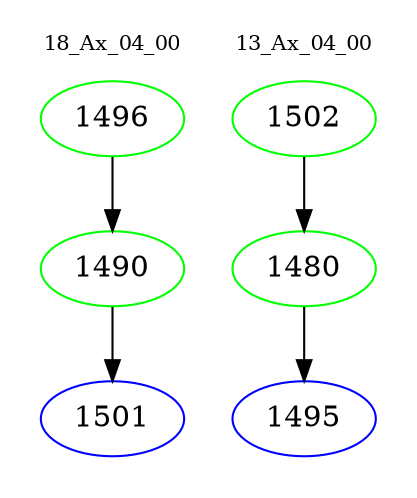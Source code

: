 digraph{
subgraph cluster_0 {
color = white
label = "18_Ax_04_00";
fontsize=10;
T0_1496 [label="1496", color="green"]
T0_1496 -> T0_1490 [color="black"]
T0_1490 [label="1490", color="green"]
T0_1490 -> T0_1501 [color="black"]
T0_1501 [label="1501", color="blue"]
}
subgraph cluster_1 {
color = white
label = "13_Ax_04_00";
fontsize=10;
T1_1502 [label="1502", color="green"]
T1_1502 -> T1_1480 [color="black"]
T1_1480 [label="1480", color="green"]
T1_1480 -> T1_1495 [color="black"]
T1_1495 [label="1495", color="blue"]
}
}
